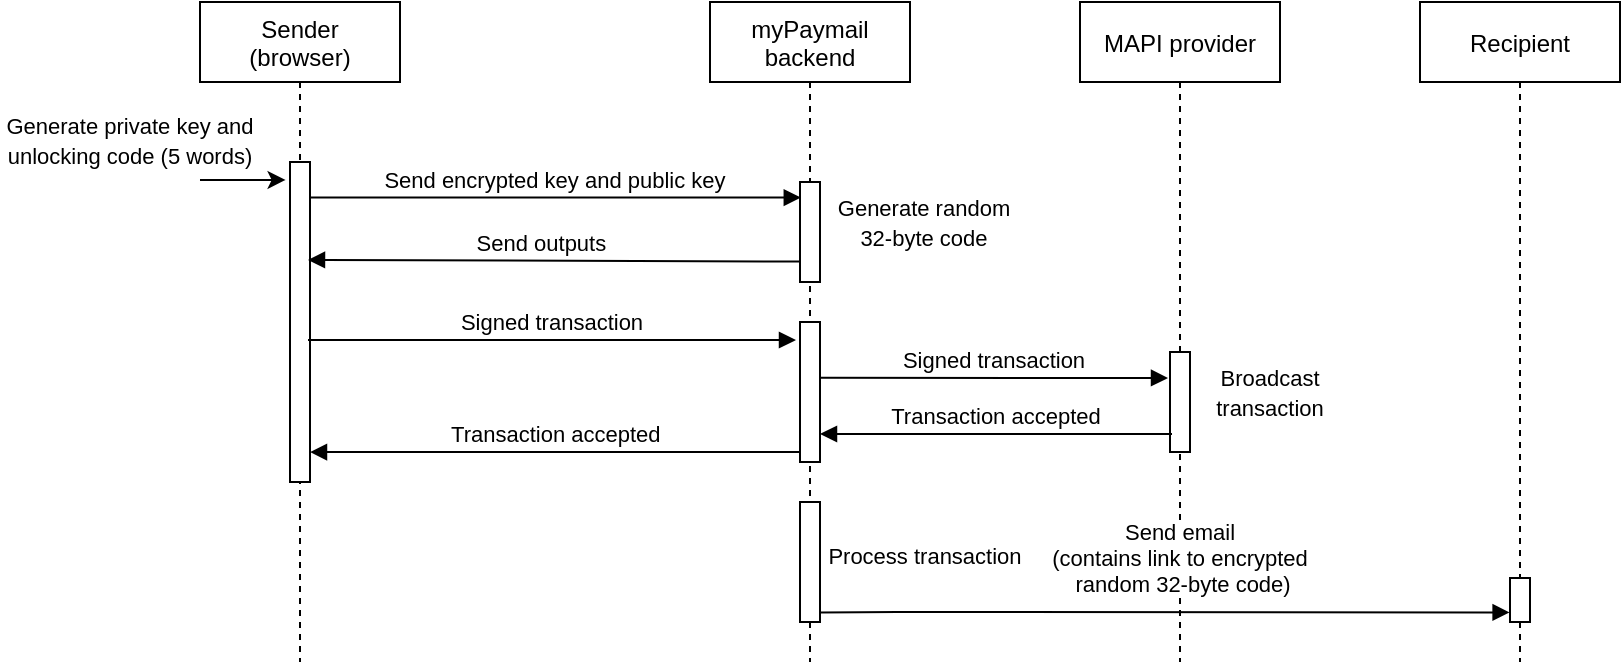 <mxfile version="13.6.2" type="device"><diagram id="kgpKYQtTHZ0yAKxKKP6v" name="Page-1"><mxGraphModel dx="1038" dy="500" grid="1" gridSize="10" guides="1" tooltips="1" connect="1" arrows="1" fold="1" page="1" pageScale="1" pageWidth="850" pageHeight="1100" math="0" shadow="0"><root><mxCell id="0"/><mxCell id="1" parent="0"/><mxCell id="3nuBFxr9cyL0pnOWT2aG-1" value="Sender&#10;(browser)" style="shape=umlLifeline;perimeter=lifelinePerimeter;container=1;collapsible=0;recursiveResize=0;rounded=0;shadow=0;strokeWidth=1;" parent="1" vertex="1"><mxGeometry x="120" y="70" width="100" height="330" as="geometry"/></mxCell><mxCell id="TzsiJ6yByVuNmRw8OG61-5" value="" style="points=[];perimeter=orthogonalPerimeter;rounded=0;shadow=0;strokeWidth=1;" parent="3nuBFxr9cyL0pnOWT2aG-1" vertex="1"><mxGeometry x="45" y="80" width="10" height="160" as="geometry"/></mxCell><mxCell id="3nuBFxr9cyL0pnOWT2aG-5" value="Recipient" style="shape=umlLifeline;perimeter=lifelinePerimeter;container=1;collapsible=0;recursiveResize=0;rounded=0;shadow=0;strokeWidth=1;" parent="1" vertex="1"><mxGeometry x="730" y="70" width="100" height="330" as="geometry"/></mxCell><mxCell id="3nuBFxr9cyL0pnOWT2aG-6" value="" style="points=[];perimeter=orthogonalPerimeter;rounded=0;shadow=0;strokeWidth=1;" parent="3nuBFxr9cyL0pnOWT2aG-5" vertex="1"><mxGeometry x="45" y="288" width="10" height="22" as="geometry"/></mxCell><mxCell id="3nuBFxr9cyL0pnOWT2aG-8" value="Send encrypted key and public key" style="verticalAlign=bottom;endArrow=block;shadow=0;strokeWidth=1;entryX=0.04;entryY=0.156;entryDx=0;entryDy=0;entryPerimeter=0;" parent="1" source="TzsiJ6yByVuNmRw8OG61-5" target="TzsiJ6yByVuNmRw8OG61-4" edge="1"><mxGeometry relative="1" as="geometry"><mxPoint x="180" y="170" as="sourcePoint"/><mxPoint x="420" y="170" as="targetPoint"/></mxGeometry></mxCell><mxCell id="3nuBFxr9cyL0pnOWT2aG-9" value="Send outputs" style="verticalAlign=bottom;endArrow=block;shadow=0;strokeWidth=1;exitX=0.12;exitY=0.795;exitDx=0;exitDy=0;exitPerimeter=0;entryX=0.9;entryY=0.306;entryDx=0;entryDy=0;entryPerimeter=0;" parent="1" target="TzsiJ6yByVuNmRw8OG61-5" edge="1"><mxGeometry x="0.053" relative="1" as="geometry"><mxPoint x="420.2" y="199.75" as="sourcePoint"/><mxPoint x="220" y="200" as="targetPoint"/><mxPoint as="offset"/></mxGeometry></mxCell><mxCell id="TzsiJ6yByVuNmRw8OG61-1" value="myPaymail&#10;backend" style="shape=umlLifeline;perimeter=lifelinePerimeter;container=1;collapsible=0;recursiveResize=0;rounded=0;shadow=0;strokeWidth=1;" parent="1" vertex="1"><mxGeometry x="375" y="70" width="100" height="330" as="geometry"/></mxCell><mxCell id="TzsiJ6yByVuNmRw8OG61-4" value="" style="points=[];perimeter=orthogonalPerimeter;rounded=0;shadow=0;strokeWidth=1;" parent="TzsiJ6yByVuNmRw8OG61-1" vertex="1"><mxGeometry x="45" y="90" width="10" height="50" as="geometry"/></mxCell><mxCell id="TzsiJ6yByVuNmRw8OG61-6" value="" style="points=[];perimeter=orthogonalPerimeter;rounded=0;shadow=0;strokeWidth=1;" parent="TzsiJ6yByVuNmRw8OG61-1" vertex="1"><mxGeometry x="45" y="160" width="10" height="70" as="geometry"/></mxCell><mxCell id="TzsiJ6yByVuNmRw8OG61-9" value="" style="points=[];perimeter=orthogonalPerimeter;rounded=0;shadow=0;strokeWidth=1;" parent="TzsiJ6yByVuNmRw8OG61-1" vertex="1"><mxGeometry x="45" y="250" width="10" height="60" as="geometry"/></mxCell><mxCell id="TzsiJ6yByVuNmRw8OG61-7" value="Signed transaction" style="verticalAlign=bottom;endArrow=block;shadow=0;strokeWidth=1;" parent="1" edge="1"><mxGeometry relative="1" as="geometry"><mxPoint x="174" y="239" as="sourcePoint"/><mxPoint x="418" y="239" as="targetPoint"/></mxGeometry></mxCell><mxCell id="TzsiJ6yByVuNmRw8OG61-8" value="Transaction accepted" style="verticalAlign=bottom;endArrow=block;shadow=0;strokeWidth=1;exitX=0.04;exitY=0.929;exitDx=0;exitDy=0;exitPerimeter=0;" parent="1" source="TzsiJ6yByVuNmRw8OG61-6" target="TzsiJ6yByVuNmRw8OG61-5" edge="1"><mxGeometry relative="1" as="geometry"><mxPoint x="410" y="260" as="sourcePoint"/><mxPoint x="180" y="284" as="targetPoint"/></mxGeometry></mxCell><mxCell id="TzsiJ6yByVuNmRw8OG61-12" value="&lt;font style=&quot;font-size: 11px&quot;&gt;Generate random 32-byte code&lt;/font&gt;" style="text;html=1;strokeColor=none;fillColor=none;align=center;verticalAlign=middle;whiteSpace=wrap;rounded=0;" parent="1" vertex="1"><mxGeometry x="430" y="159" width="104" height="41" as="geometry"/></mxCell><mxCell id="raTl7G_2dcjU3_u3UG9v-1" value="MAPI provider" style="shape=umlLifeline;perimeter=lifelinePerimeter;container=1;collapsible=0;recursiveResize=0;rounded=0;shadow=0;strokeWidth=1;" parent="1" vertex="1"><mxGeometry x="560" y="70" width="100" height="330" as="geometry"/></mxCell><mxCell id="raTl7G_2dcjU3_u3UG9v-2" value="" style="points=[];perimeter=orthogonalPerimeter;rounded=0;shadow=0;strokeWidth=1;" parent="raTl7G_2dcjU3_u3UG9v-1" vertex="1"><mxGeometry x="45" y="175" width="10" height="50" as="geometry"/></mxCell><mxCell id="raTl7G_2dcjU3_u3UG9v-3" value="Send email&#10;(contains link to encrypted&#10; random 32-byte code)" style="verticalAlign=bottom;endArrow=block;shadow=0;strokeWidth=1;entryX=-0.02;entryY=0.373;entryDx=0;entryDy=0;entryPerimeter=0;exitX=1;exitY=0.77;exitDx=0;exitDy=0;exitPerimeter=0;" parent="1" edge="1"><mxGeometry x="0.044" y="5" relative="1" as="geometry"><mxPoint x="430" y="375.2" as="sourcePoint"/><mxPoint x="774.8" y="375.206" as="targetPoint"/><mxPoint as="offset"/><Array as="points"><mxPoint x="460" y="375"/></Array></mxGeometry></mxCell><mxCell id="raTl7G_2dcjU3_u3UG9v-4" value="Signed transaction" style="verticalAlign=bottom;endArrow=block;shadow=0;strokeWidth=1;exitX=1;exitY=0.398;exitDx=0;exitDy=0;exitPerimeter=0;" parent="1" source="TzsiJ6yByVuNmRw8OG61-6" edge="1"><mxGeometry relative="1" as="geometry"><mxPoint x="429" y="260" as="sourcePoint"/><mxPoint x="604" y="258" as="targetPoint"/></mxGeometry></mxCell><mxCell id="raTl7G_2dcjU3_u3UG9v-5" value="&lt;font style=&quot;font-size: 11px&quot;&gt;Broadcast transaction&lt;/font&gt;" style="text;html=1;strokeColor=none;fillColor=none;align=center;verticalAlign=middle;whiteSpace=wrap;rounded=0;" parent="1" vertex="1"><mxGeometry x="620" y="240" width="70" height="50" as="geometry"/></mxCell><mxCell id="raTl7G_2dcjU3_u3UG9v-6" value="Transaction accepted" style="verticalAlign=bottom;endArrow=block;shadow=0;strokeWidth=1;exitX=0.1;exitY=0.82;exitDx=0;exitDy=0;exitPerimeter=0;" parent="1" source="raTl7G_2dcjU3_u3UG9v-2" target="TzsiJ6yByVuNmRw8OG61-6" edge="1"><mxGeometry relative="1" as="geometry"><mxPoint x="620.0" y="320.1" as="sourcePoint"/><mxPoint x="384.63" y="320" as="targetPoint"/></mxGeometry></mxCell><mxCell id="raTl7G_2dcjU3_u3UG9v-7" value="&lt;font style=&quot;font-size: 11px&quot;&gt;Process transaction&lt;/font&gt;" style="text;html=1;strokeColor=none;fillColor=none;align=center;verticalAlign=middle;whiteSpace=wrap;rounded=0;" parent="1" vertex="1"><mxGeometry x="424.5" y="326" width="115" height="41" as="geometry"/></mxCell><mxCell id="raTl7G_2dcjU3_u3UG9v-10" value="" style="endArrow=classic;html=1;entryX=-0.22;entryY=0.056;entryDx=0;entryDy=0;entryPerimeter=0;" parent="1" target="TzsiJ6yByVuNmRw8OG61-5" edge="1"><mxGeometry width="50" height="50" relative="1" as="geometry"><mxPoint x="120" y="159" as="sourcePoint"/><mxPoint x="150" y="159" as="targetPoint"/></mxGeometry></mxCell><mxCell id="raTl7G_2dcjU3_u3UG9v-11" value="&lt;font style=&quot;font-size: 11px&quot;&gt;Generate private key and unlocking code (5 words)&lt;/font&gt;" style="text;html=1;strokeColor=none;fillColor=none;align=center;verticalAlign=middle;whiteSpace=wrap;rounded=0;" parent="1" vertex="1"><mxGeometry x="20" y="118" width="130" height="41" as="geometry"/></mxCell></root></mxGraphModel></diagram></mxfile>